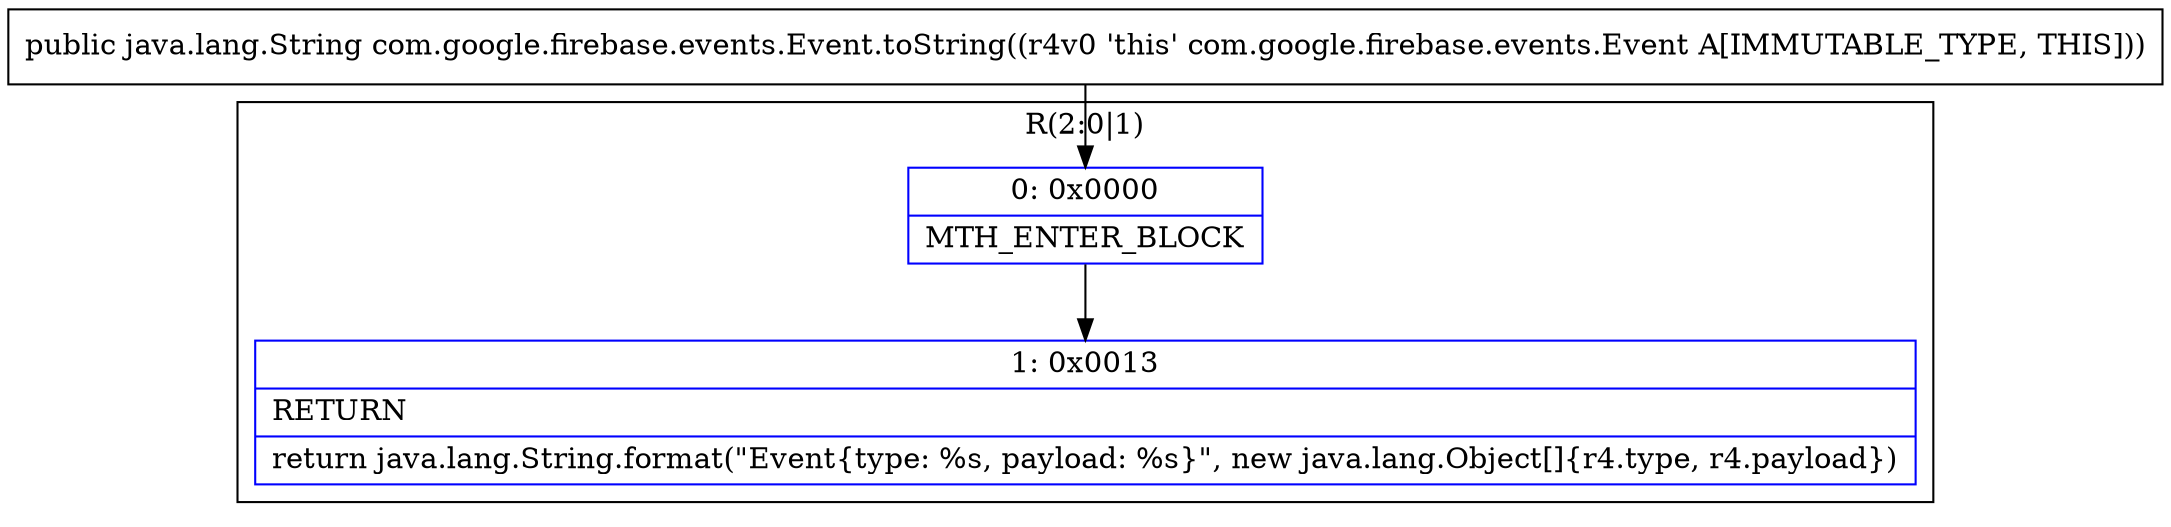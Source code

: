 digraph "CFG forcom.google.firebase.events.Event.toString()Ljava\/lang\/String;" {
subgraph cluster_Region_914198170 {
label = "R(2:0|1)";
node [shape=record,color=blue];
Node_0 [shape=record,label="{0\:\ 0x0000|MTH_ENTER_BLOCK\l}"];
Node_1 [shape=record,label="{1\:\ 0x0013|RETURN\l|return java.lang.String.format(\"Event\{type: %s, payload: %s\}\", new java.lang.Object[]\{r4.type, r4.payload\})\l}"];
}
MethodNode[shape=record,label="{public java.lang.String com.google.firebase.events.Event.toString((r4v0 'this' com.google.firebase.events.Event A[IMMUTABLE_TYPE, THIS])) }"];
MethodNode -> Node_0;
Node_0 -> Node_1;
}

